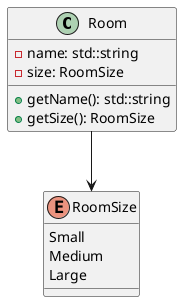 @startuml
class Room {
    - name: std::string
    - size: RoomSize
    + getName(): std::string
    + getSize(): RoomSize
}

enum RoomSize {
  Small 
  Medium
  Large 
}

Room --> RoomSize
@enduml